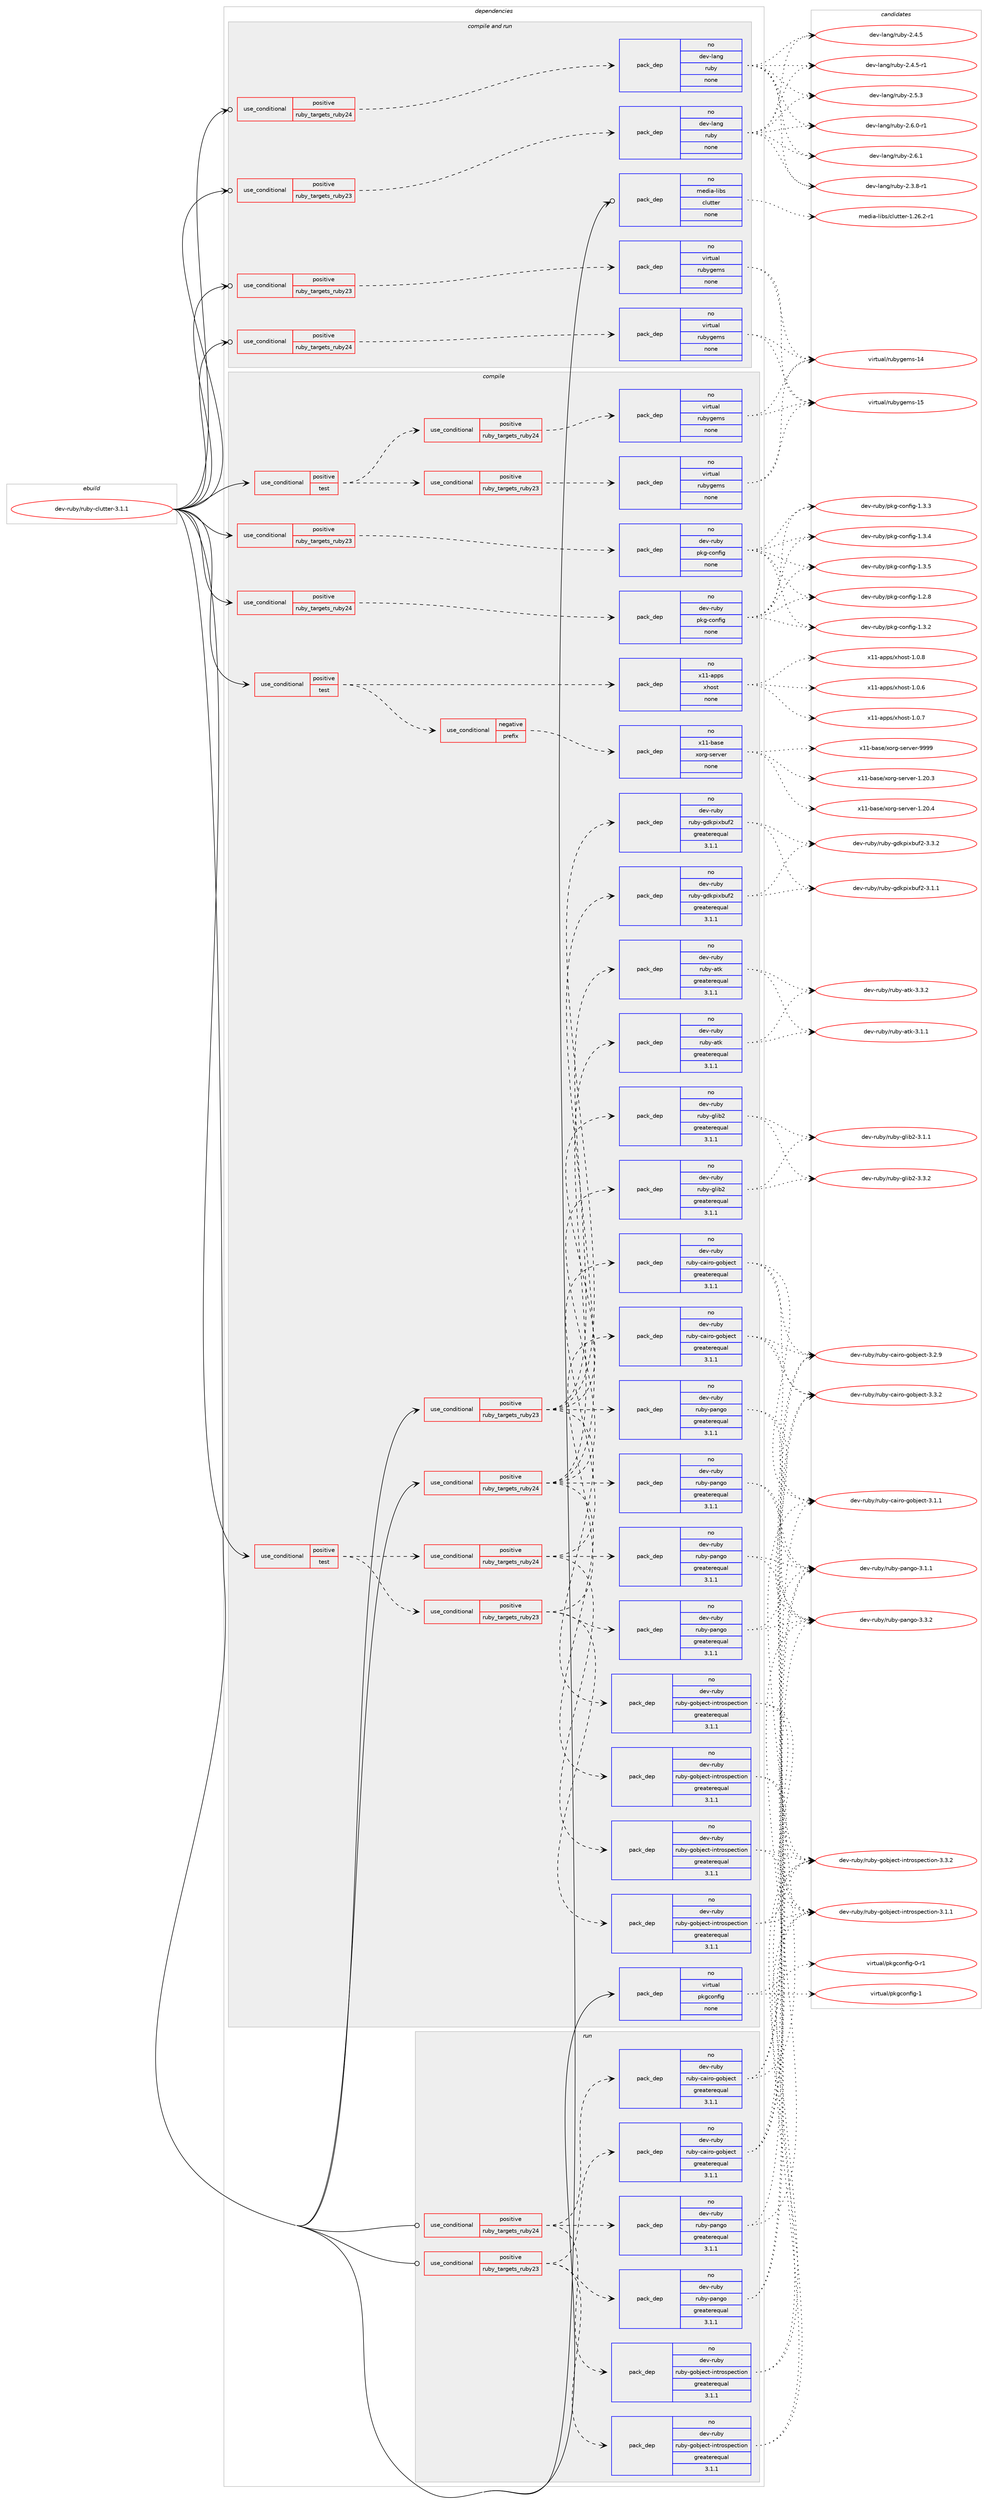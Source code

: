 digraph prolog {

# *************
# Graph options
# *************

newrank=true;
concentrate=true;
compound=true;
graph [rankdir=LR,fontname=Helvetica,fontsize=10,ranksep=1.5];#, ranksep=2.5, nodesep=0.2];
edge  [arrowhead=vee];
node  [fontname=Helvetica,fontsize=10];

# **********
# The ebuild
# **********

subgraph cluster_leftcol {
color=gray;
rank=same;
label=<<i>ebuild</i>>;
id [label="dev-ruby/ruby-clutter-3.1.1", color=red, width=4, href="../dev-ruby/ruby-clutter-3.1.1.svg"];
}

# ****************
# The dependencies
# ****************

subgraph cluster_midcol {
color=gray;
label=<<i>dependencies</i>>;
subgraph cluster_compile {
fillcolor="#eeeeee";
style=filled;
label=<<i>compile</i>>;
subgraph cond414755 {
dependency1522117 [label=<<TABLE BORDER="0" CELLBORDER="1" CELLSPACING="0" CELLPADDING="4"><TR><TD ROWSPAN="3" CELLPADDING="10">use_conditional</TD></TR><TR><TD>positive</TD></TR><TR><TD>ruby_targets_ruby23</TD></TR></TABLE>>, shape=none, color=red];
subgraph pack1083856 {
dependency1522118 [label=<<TABLE BORDER="0" CELLBORDER="1" CELLSPACING="0" CELLPADDING="4" WIDTH="220"><TR><TD ROWSPAN="6" CELLPADDING="30">pack_dep</TD></TR><TR><TD WIDTH="110">no</TD></TR><TR><TD>dev-ruby</TD></TR><TR><TD>pkg-config</TD></TR><TR><TD>none</TD></TR><TR><TD></TD></TR></TABLE>>, shape=none, color=blue];
}
dependency1522117:e -> dependency1522118:w [weight=20,style="dashed",arrowhead="vee"];
}
id:e -> dependency1522117:w [weight=20,style="solid",arrowhead="vee"];
subgraph cond414756 {
dependency1522119 [label=<<TABLE BORDER="0" CELLBORDER="1" CELLSPACING="0" CELLPADDING="4"><TR><TD ROWSPAN="3" CELLPADDING="10">use_conditional</TD></TR><TR><TD>positive</TD></TR><TR><TD>ruby_targets_ruby23</TD></TR></TABLE>>, shape=none, color=red];
subgraph pack1083857 {
dependency1522120 [label=<<TABLE BORDER="0" CELLBORDER="1" CELLSPACING="0" CELLPADDING="4" WIDTH="220"><TR><TD ROWSPAN="6" CELLPADDING="30">pack_dep</TD></TR><TR><TD WIDTH="110">no</TD></TR><TR><TD>dev-ruby</TD></TR><TR><TD>ruby-atk</TD></TR><TR><TD>greaterequal</TD></TR><TR><TD>3.1.1</TD></TR></TABLE>>, shape=none, color=blue];
}
dependency1522119:e -> dependency1522120:w [weight=20,style="dashed",arrowhead="vee"];
subgraph pack1083858 {
dependency1522121 [label=<<TABLE BORDER="0" CELLBORDER="1" CELLSPACING="0" CELLPADDING="4" WIDTH="220"><TR><TD ROWSPAN="6" CELLPADDING="30">pack_dep</TD></TR><TR><TD WIDTH="110">no</TD></TR><TR><TD>dev-ruby</TD></TR><TR><TD>ruby-gdkpixbuf2</TD></TR><TR><TD>greaterequal</TD></TR><TR><TD>3.1.1</TD></TR></TABLE>>, shape=none, color=blue];
}
dependency1522119:e -> dependency1522121:w [weight=20,style="dashed",arrowhead="vee"];
subgraph pack1083859 {
dependency1522122 [label=<<TABLE BORDER="0" CELLBORDER="1" CELLSPACING="0" CELLPADDING="4" WIDTH="220"><TR><TD ROWSPAN="6" CELLPADDING="30">pack_dep</TD></TR><TR><TD WIDTH="110">no</TD></TR><TR><TD>dev-ruby</TD></TR><TR><TD>ruby-glib2</TD></TR><TR><TD>greaterequal</TD></TR><TR><TD>3.1.1</TD></TR></TABLE>>, shape=none, color=blue];
}
dependency1522119:e -> dependency1522122:w [weight=20,style="dashed",arrowhead="vee"];
subgraph pack1083860 {
dependency1522123 [label=<<TABLE BORDER="0" CELLBORDER="1" CELLSPACING="0" CELLPADDING="4" WIDTH="220"><TR><TD ROWSPAN="6" CELLPADDING="30">pack_dep</TD></TR><TR><TD WIDTH="110">no</TD></TR><TR><TD>dev-ruby</TD></TR><TR><TD>ruby-gobject-introspection</TD></TR><TR><TD>greaterequal</TD></TR><TR><TD>3.1.1</TD></TR></TABLE>>, shape=none, color=blue];
}
dependency1522119:e -> dependency1522123:w [weight=20,style="dashed",arrowhead="vee"];
subgraph pack1083861 {
dependency1522124 [label=<<TABLE BORDER="0" CELLBORDER="1" CELLSPACING="0" CELLPADDING="4" WIDTH="220"><TR><TD ROWSPAN="6" CELLPADDING="30">pack_dep</TD></TR><TR><TD WIDTH="110">no</TD></TR><TR><TD>dev-ruby</TD></TR><TR><TD>ruby-pango</TD></TR><TR><TD>greaterequal</TD></TR><TR><TD>3.1.1</TD></TR></TABLE>>, shape=none, color=blue];
}
dependency1522119:e -> dependency1522124:w [weight=20,style="dashed",arrowhead="vee"];
}
id:e -> dependency1522119:w [weight=20,style="solid",arrowhead="vee"];
subgraph cond414757 {
dependency1522125 [label=<<TABLE BORDER="0" CELLBORDER="1" CELLSPACING="0" CELLPADDING="4"><TR><TD ROWSPAN="3" CELLPADDING="10">use_conditional</TD></TR><TR><TD>positive</TD></TR><TR><TD>ruby_targets_ruby24</TD></TR></TABLE>>, shape=none, color=red];
subgraph pack1083862 {
dependency1522126 [label=<<TABLE BORDER="0" CELLBORDER="1" CELLSPACING="0" CELLPADDING="4" WIDTH="220"><TR><TD ROWSPAN="6" CELLPADDING="30">pack_dep</TD></TR><TR><TD WIDTH="110">no</TD></TR><TR><TD>dev-ruby</TD></TR><TR><TD>pkg-config</TD></TR><TR><TD>none</TD></TR><TR><TD></TD></TR></TABLE>>, shape=none, color=blue];
}
dependency1522125:e -> dependency1522126:w [weight=20,style="dashed",arrowhead="vee"];
}
id:e -> dependency1522125:w [weight=20,style="solid",arrowhead="vee"];
subgraph cond414758 {
dependency1522127 [label=<<TABLE BORDER="0" CELLBORDER="1" CELLSPACING="0" CELLPADDING="4"><TR><TD ROWSPAN="3" CELLPADDING="10">use_conditional</TD></TR><TR><TD>positive</TD></TR><TR><TD>ruby_targets_ruby24</TD></TR></TABLE>>, shape=none, color=red];
subgraph pack1083863 {
dependency1522128 [label=<<TABLE BORDER="0" CELLBORDER="1" CELLSPACING="0" CELLPADDING="4" WIDTH="220"><TR><TD ROWSPAN="6" CELLPADDING="30">pack_dep</TD></TR><TR><TD WIDTH="110">no</TD></TR><TR><TD>dev-ruby</TD></TR><TR><TD>ruby-atk</TD></TR><TR><TD>greaterequal</TD></TR><TR><TD>3.1.1</TD></TR></TABLE>>, shape=none, color=blue];
}
dependency1522127:e -> dependency1522128:w [weight=20,style="dashed",arrowhead="vee"];
subgraph pack1083864 {
dependency1522129 [label=<<TABLE BORDER="0" CELLBORDER="1" CELLSPACING="0" CELLPADDING="4" WIDTH="220"><TR><TD ROWSPAN="6" CELLPADDING="30">pack_dep</TD></TR><TR><TD WIDTH="110">no</TD></TR><TR><TD>dev-ruby</TD></TR><TR><TD>ruby-gdkpixbuf2</TD></TR><TR><TD>greaterequal</TD></TR><TR><TD>3.1.1</TD></TR></TABLE>>, shape=none, color=blue];
}
dependency1522127:e -> dependency1522129:w [weight=20,style="dashed",arrowhead="vee"];
subgraph pack1083865 {
dependency1522130 [label=<<TABLE BORDER="0" CELLBORDER="1" CELLSPACING="0" CELLPADDING="4" WIDTH="220"><TR><TD ROWSPAN="6" CELLPADDING="30">pack_dep</TD></TR><TR><TD WIDTH="110">no</TD></TR><TR><TD>dev-ruby</TD></TR><TR><TD>ruby-glib2</TD></TR><TR><TD>greaterequal</TD></TR><TR><TD>3.1.1</TD></TR></TABLE>>, shape=none, color=blue];
}
dependency1522127:e -> dependency1522130:w [weight=20,style="dashed",arrowhead="vee"];
subgraph pack1083866 {
dependency1522131 [label=<<TABLE BORDER="0" CELLBORDER="1" CELLSPACING="0" CELLPADDING="4" WIDTH="220"><TR><TD ROWSPAN="6" CELLPADDING="30">pack_dep</TD></TR><TR><TD WIDTH="110">no</TD></TR><TR><TD>dev-ruby</TD></TR><TR><TD>ruby-gobject-introspection</TD></TR><TR><TD>greaterequal</TD></TR><TR><TD>3.1.1</TD></TR></TABLE>>, shape=none, color=blue];
}
dependency1522127:e -> dependency1522131:w [weight=20,style="dashed",arrowhead="vee"];
subgraph pack1083867 {
dependency1522132 [label=<<TABLE BORDER="0" CELLBORDER="1" CELLSPACING="0" CELLPADDING="4" WIDTH="220"><TR><TD ROWSPAN="6" CELLPADDING="30">pack_dep</TD></TR><TR><TD WIDTH="110">no</TD></TR><TR><TD>dev-ruby</TD></TR><TR><TD>ruby-pango</TD></TR><TR><TD>greaterequal</TD></TR><TR><TD>3.1.1</TD></TR></TABLE>>, shape=none, color=blue];
}
dependency1522127:e -> dependency1522132:w [weight=20,style="dashed",arrowhead="vee"];
}
id:e -> dependency1522127:w [weight=20,style="solid",arrowhead="vee"];
subgraph cond414759 {
dependency1522133 [label=<<TABLE BORDER="0" CELLBORDER="1" CELLSPACING="0" CELLPADDING="4"><TR><TD ROWSPAN="3" CELLPADDING="10">use_conditional</TD></TR><TR><TD>positive</TD></TR><TR><TD>test</TD></TR></TABLE>>, shape=none, color=red];
subgraph cond414760 {
dependency1522134 [label=<<TABLE BORDER="0" CELLBORDER="1" CELLSPACING="0" CELLPADDING="4"><TR><TD ROWSPAN="3" CELLPADDING="10">use_conditional</TD></TR><TR><TD>negative</TD></TR><TR><TD>prefix</TD></TR></TABLE>>, shape=none, color=red];
subgraph pack1083868 {
dependency1522135 [label=<<TABLE BORDER="0" CELLBORDER="1" CELLSPACING="0" CELLPADDING="4" WIDTH="220"><TR><TD ROWSPAN="6" CELLPADDING="30">pack_dep</TD></TR><TR><TD WIDTH="110">no</TD></TR><TR><TD>x11-base</TD></TR><TR><TD>xorg-server</TD></TR><TR><TD>none</TD></TR><TR><TD></TD></TR></TABLE>>, shape=none, color=blue];
}
dependency1522134:e -> dependency1522135:w [weight=20,style="dashed",arrowhead="vee"];
}
dependency1522133:e -> dependency1522134:w [weight=20,style="dashed",arrowhead="vee"];
subgraph pack1083869 {
dependency1522136 [label=<<TABLE BORDER="0" CELLBORDER="1" CELLSPACING="0" CELLPADDING="4" WIDTH="220"><TR><TD ROWSPAN="6" CELLPADDING="30">pack_dep</TD></TR><TR><TD WIDTH="110">no</TD></TR><TR><TD>x11-apps</TD></TR><TR><TD>xhost</TD></TR><TR><TD>none</TD></TR><TR><TD></TD></TR></TABLE>>, shape=none, color=blue];
}
dependency1522133:e -> dependency1522136:w [weight=20,style="dashed",arrowhead="vee"];
}
id:e -> dependency1522133:w [weight=20,style="solid",arrowhead="vee"];
subgraph cond414761 {
dependency1522137 [label=<<TABLE BORDER="0" CELLBORDER="1" CELLSPACING="0" CELLPADDING="4"><TR><TD ROWSPAN="3" CELLPADDING="10">use_conditional</TD></TR><TR><TD>positive</TD></TR><TR><TD>test</TD></TR></TABLE>>, shape=none, color=red];
subgraph cond414762 {
dependency1522138 [label=<<TABLE BORDER="0" CELLBORDER="1" CELLSPACING="0" CELLPADDING="4"><TR><TD ROWSPAN="3" CELLPADDING="10">use_conditional</TD></TR><TR><TD>positive</TD></TR><TR><TD>ruby_targets_ruby23</TD></TR></TABLE>>, shape=none, color=red];
subgraph pack1083870 {
dependency1522139 [label=<<TABLE BORDER="0" CELLBORDER="1" CELLSPACING="0" CELLPADDING="4" WIDTH="220"><TR><TD ROWSPAN="6" CELLPADDING="30">pack_dep</TD></TR><TR><TD WIDTH="110">no</TD></TR><TR><TD>dev-ruby</TD></TR><TR><TD>ruby-cairo-gobject</TD></TR><TR><TD>greaterequal</TD></TR><TR><TD>3.1.1</TD></TR></TABLE>>, shape=none, color=blue];
}
dependency1522138:e -> dependency1522139:w [weight=20,style="dashed",arrowhead="vee"];
subgraph pack1083871 {
dependency1522140 [label=<<TABLE BORDER="0" CELLBORDER="1" CELLSPACING="0" CELLPADDING="4" WIDTH="220"><TR><TD ROWSPAN="6" CELLPADDING="30">pack_dep</TD></TR><TR><TD WIDTH="110">no</TD></TR><TR><TD>dev-ruby</TD></TR><TR><TD>ruby-gobject-introspection</TD></TR><TR><TD>greaterequal</TD></TR><TR><TD>3.1.1</TD></TR></TABLE>>, shape=none, color=blue];
}
dependency1522138:e -> dependency1522140:w [weight=20,style="dashed",arrowhead="vee"];
subgraph pack1083872 {
dependency1522141 [label=<<TABLE BORDER="0" CELLBORDER="1" CELLSPACING="0" CELLPADDING="4" WIDTH="220"><TR><TD ROWSPAN="6" CELLPADDING="30">pack_dep</TD></TR><TR><TD WIDTH="110">no</TD></TR><TR><TD>dev-ruby</TD></TR><TR><TD>ruby-pango</TD></TR><TR><TD>greaterequal</TD></TR><TR><TD>3.1.1</TD></TR></TABLE>>, shape=none, color=blue];
}
dependency1522138:e -> dependency1522141:w [weight=20,style="dashed",arrowhead="vee"];
}
dependency1522137:e -> dependency1522138:w [weight=20,style="dashed",arrowhead="vee"];
subgraph cond414763 {
dependency1522142 [label=<<TABLE BORDER="0" CELLBORDER="1" CELLSPACING="0" CELLPADDING="4"><TR><TD ROWSPAN="3" CELLPADDING="10">use_conditional</TD></TR><TR><TD>positive</TD></TR><TR><TD>ruby_targets_ruby24</TD></TR></TABLE>>, shape=none, color=red];
subgraph pack1083873 {
dependency1522143 [label=<<TABLE BORDER="0" CELLBORDER="1" CELLSPACING="0" CELLPADDING="4" WIDTH="220"><TR><TD ROWSPAN="6" CELLPADDING="30">pack_dep</TD></TR><TR><TD WIDTH="110">no</TD></TR><TR><TD>dev-ruby</TD></TR><TR><TD>ruby-cairo-gobject</TD></TR><TR><TD>greaterequal</TD></TR><TR><TD>3.1.1</TD></TR></TABLE>>, shape=none, color=blue];
}
dependency1522142:e -> dependency1522143:w [weight=20,style="dashed",arrowhead="vee"];
subgraph pack1083874 {
dependency1522144 [label=<<TABLE BORDER="0" CELLBORDER="1" CELLSPACING="0" CELLPADDING="4" WIDTH="220"><TR><TD ROWSPAN="6" CELLPADDING="30">pack_dep</TD></TR><TR><TD WIDTH="110">no</TD></TR><TR><TD>dev-ruby</TD></TR><TR><TD>ruby-gobject-introspection</TD></TR><TR><TD>greaterequal</TD></TR><TR><TD>3.1.1</TD></TR></TABLE>>, shape=none, color=blue];
}
dependency1522142:e -> dependency1522144:w [weight=20,style="dashed",arrowhead="vee"];
subgraph pack1083875 {
dependency1522145 [label=<<TABLE BORDER="0" CELLBORDER="1" CELLSPACING="0" CELLPADDING="4" WIDTH="220"><TR><TD ROWSPAN="6" CELLPADDING="30">pack_dep</TD></TR><TR><TD WIDTH="110">no</TD></TR><TR><TD>dev-ruby</TD></TR><TR><TD>ruby-pango</TD></TR><TR><TD>greaterequal</TD></TR><TR><TD>3.1.1</TD></TR></TABLE>>, shape=none, color=blue];
}
dependency1522142:e -> dependency1522145:w [weight=20,style="dashed",arrowhead="vee"];
}
dependency1522137:e -> dependency1522142:w [weight=20,style="dashed",arrowhead="vee"];
}
id:e -> dependency1522137:w [weight=20,style="solid",arrowhead="vee"];
subgraph cond414764 {
dependency1522146 [label=<<TABLE BORDER="0" CELLBORDER="1" CELLSPACING="0" CELLPADDING="4"><TR><TD ROWSPAN="3" CELLPADDING="10">use_conditional</TD></TR><TR><TD>positive</TD></TR><TR><TD>test</TD></TR></TABLE>>, shape=none, color=red];
subgraph cond414765 {
dependency1522147 [label=<<TABLE BORDER="0" CELLBORDER="1" CELLSPACING="0" CELLPADDING="4"><TR><TD ROWSPAN="3" CELLPADDING="10">use_conditional</TD></TR><TR><TD>positive</TD></TR><TR><TD>ruby_targets_ruby23</TD></TR></TABLE>>, shape=none, color=red];
subgraph pack1083876 {
dependency1522148 [label=<<TABLE BORDER="0" CELLBORDER="1" CELLSPACING="0" CELLPADDING="4" WIDTH="220"><TR><TD ROWSPAN="6" CELLPADDING="30">pack_dep</TD></TR><TR><TD WIDTH="110">no</TD></TR><TR><TD>virtual</TD></TR><TR><TD>rubygems</TD></TR><TR><TD>none</TD></TR><TR><TD></TD></TR></TABLE>>, shape=none, color=blue];
}
dependency1522147:e -> dependency1522148:w [weight=20,style="dashed",arrowhead="vee"];
}
dependency1522146:e -> dependency1522147:w [weight=20,style="dashed",arrowhead="vee"];
subgraph cond414766 {
dependency1522149 [label=<<TABLE BORDER="0" CELLBORDER="1" CELLSPACING="0" CELLPADDING="4"><TR><TD ROWSPAN="3" CELLPADDING="10">use_conditional</TD></TR><TR><TD>positive</TD></TR><TR><TD>ruby_targets_ruby24</TD></TR></TABLE>>, shape=none, color=red];
subgraph pack1083877 {
dependency1522150 [label=<<TABLE BORDER="0" CELLBORDER="1" CELLSPACING="0" CELLPADDING="4" WIDTH="220"><TR><TD ROWSPAN="6" CELLPADDING="30">pack_dep</TD></TR><TR><TD WIDTH="110">no</TD></TR><TR><TD>virtual</TD></TR><TR><TD>rubygems</TD></TR><TR><TD>none</TD></TR><TR><TD></TD></TR></TABLE>>, shape=none, color=blue];
}
dependency1522149:e -> dependency1522150:w [weight=20,style="dashed",arrowhead="vee"];
}
dependency1522146:e -> dependency1522149:w [weight=20,style="dashed",arrowhead="vee"];
}
id:e -> dependency1522146:w [weight=20,style="solid",arrowhead="vee"];
subgraph pack1083878 {
dependency1522151 [label=<<TABLE BORDER="0" CELLBORDER="1" CELLSPACING="0" CELLPADDING="4" WIDTH="220"><TR><TD ROWSPAN="6" CELLPADDING="30">pack_dep</TD></TR><TR><TD WIDTH="110">no</TD></TR><TR><TD>virtual</TD></TR><TR><TD>pkgconfig</TD></TR><TR><TD>none</TD></TR><TR><TD></TD></TR></TABLE>>, shape=none, color=blue];
}
id:e -> dependency1522151:w [weight=20,style="solid",arrowhead="vee"];
}
subgraph cluster_compileandrun {
fillcolor="#eeeeee";
style=filled;
label=<<i>compile and run</i>>;
subgraph cond414767 {
dependency1522152 [label=<<TABLE BORDER="0" CELLBORDER="1" CELLSPACING="0" CELLPADDING="4"><TR><TD ROWSPAN="3" CELLPADDING="10">use_conditional</TD></TR><TR><TD>positive</TD></TR><TR><TD>ruby_targets_ruby23</TD></TR></TABLE>>, shape=none, color=red];
subgraph pack1083879 {
dependency1522153 [label=<<TABLE BORDER="0" CELLBORDER="1" CELLSPACING="0" CELLPADDING="4" WIDTH="220"><TR><TD ROWSPAN="6" CELLPADDING="30">pack_dep</TD></TR><TR><TD WIDTH="110">no</TD></TR><TR><TD>dev-lang</TD></TR><TR><TD>ruby</TD></TR><TR><TD>none</TD></TR><TR><TD></TD></TR></TABLE>>, shape=none, color=blue];
}
dependency1522152:e -> dependency1522153:w [weight=20,style="dashed",arrowhead="vee"];
}
id:e -> dependency1522152:w [weight=20,style="solid",arrowhead="odotvee"];
subgraph cond414768 {
dependency1522154 [label=<<TABLE BORDER="0" CELLBORDER="1" CELLSPACING="0" CELLPADDING="4"><TR><TD ROWSPAN="3" CELLPADDING="10">use_conditional</TD></TR><TR><TD>positive</TD></TR><TR><TD>ruby_targets_ruby23</TD></TR></TABLE>>, shape=none, color=red];
subgraph pack1083880 {
dependency1522155 [label=<<TABLE BORDER="0" CELLBORDER="1" CELLSPACING="0" CELLPADDING="4" WIDTH="220"><TR><TD ROWSPAN="6" CELLPADDING="30">pack_dep</TD></TR><TR><TD WIDTH="110">no</TD></TR><TR><TD>virtual</TD></TR><TR><TD>rubygems</TD></TR><TR><TD>none</TD></TR><TR><TD></TD></TR></TABLE>>, shape=none, color=blue];
}
dependency1522154:e -> dependency1522155:w [weight=20,style="dashed",arrowhead="vee"];
}
id:e -> dependency1522154:w [weight=20,style="solid",arrowhead="odotvee"];
subgraph cond414769 {
dependency1522156 [label=<<TABLE BORDER="0" CELLBORDER="1" CELLSPACING="0" CELLPADDING="4"><TR><TD ROWSPAN="3" CELLPADDING="10">use_conditional</TD></TR><TR><TD>positive</TD></TR><TR><TD>ruby_targets_ruby24</TD></TR></TABLE>>, shape=none, color=red];
subgraph pack1083881 {
dependency1522157 [label=<<TABLE BORDER="0" CELLBORDER="1" CELLSPACING="0" CELLPADDING="4" WIDTH="220"><TR><TD ROWSPAN="6" CELLPADDING="30">pack_dep</TD></TR><TR><TD WIDTH="110">no</TD></TR><TR><TD>dev-lang</TD></TR><TR><TD>ruby</TD></TR><TR><TD>none</TD></TR><TR><TD></TD></TR></TABLE>>, shape=none, color=blue];
}
dependency1522156:e -> dependency1522157:w [weight=20,style="dashed",arrowhead="vee"];
}
id:e -> dependency1522156:w [weight=20,style="solid",arrowhead="odotvee"];
subgraph cond414770 {
dependency1522158 [label=<<TABLE BORDER="0" CELLBORDER="1" CELLSPACING="0" CELLPADDING="4"><TR><TD ROWSPAN="3" CELLPADDING="10">use_conditional</TD></TR><TR><TD>positive</TD></TR><TR><TD>ruby_targets_ruby24</TD></TR></TABLE>>, shape=none, color=red];
subgraph pack1083882 {
dependency1522159 [label=<<TABLE BORDER="0" CELLBORDER="1" CELLSPACING="0" CELLPADDING="4" WIDTH="220"><TR><TD ROWSPAN="6" CELLPADDING="30">pack_dep</TD></TR><TR><TD WIDTH="110">no</TD></TR><TR><TD>virtual</TD></TR><TR><TD>rubygems</TD></TR><TR><TD>none</TD></TR><TR><TD></TD></TR></TABLE>>, shape=none, color=blue];
}
dependency1522158:e -> dependency1522159:w [weight=20,style="dashed",arrowhead="vee"];
}
id:e -> dependency1522158:w [weight=20,style="solid",arrowhead="odotvee"];
subgraph pack1083883 {
dependency1522160 [label=<<TABLE BORDER="0" CELLBORDER="1" CELLSPACING="0" CELLPADDING="4" WIDTH="220"><TR><TD ROWSPAN="6" CELLPADDING="30">pack_dep</TD></TR><TR><TD WIDTH="110">no</TD></TR><TR><TD>media-libs</TD></TR><TR><TD>clutter</TD></TR><TR><TD>none</TD></TR><TR><TD></TD></TR></TABLE>>, shape=none, color=blue];
}
id:e -> dependency1522160:w [weight=20,style="solid",arrowhead="odotvee"];
}
subgraph cluster_run {
fillcolor="#eeeeee";
style=filled;
label=<<i>run</i>>;
subgraph cond414771 {
dependency1522161 [label=<<TABLE BORDER="0" CELLBORDER="1" CELLSPACING="0" CELLPADDING="4"><TR><TD ROWSPAN="3" CELLPADDING="10">use_conditional</TD></TR><TR><TD>positive</TD></TR><TR><TD>ruby_targets_ruby23</TD></TR></TABLE>>, shape=none, color=red];
subgraph pack1083884 {
dependency1522162 [label=<<TABLE BORDER="0" CELLBORDER="1" CELLSPACING="0" CELLPADDING="4" WIDTH="220"><TR><TD ROWSPAN="6" CELLPADDING="30">pack_dep</TD></TR><TR><TD WIDTH="110">no</TD></TR><TR><TD>dev-ruby</TD></TR><TR><TD>ruby-cairo-gobject</TD></TR><TR><TD>greaterequal</TD></TR><TR><TD>3.1.1</TD></TR></TABLE>>, shape=none, color=blue];
}
dependency1522161:e -> dependency1522162:w [weight=20,style="dashed",arrowhead="vee"];
subgraph pack1083885 {
dependency1522163 [label=<<TABLE BORDER="0" CELLBORDER="1" CELLSPACING="0" CELLPADDING="4" WIDTH="220"><TR><TD ROWSPAN="6" CELLPADDING="30">pack_dep</TD></TR><TR><TD WIDTH="110">no</TD></TR><TR><TD>dev-ruby</TD></TR><TR><TD>ruby-gobject-introspection</TD></TR><TR><TD>greaterequal</TD></TR><TR><TD>3.1.1</TD></TR></TABLE>>, shape=none, color=blue];
}
dependency1522161:e -> dependency1522163:w [weight=20,style="dashed",arrowhead="vee"];
subgraph pack1083886 {
dependency1522164 [label=<<TABLE BORDER="0" CELLBORDER="1" CELLSPACING="0" CELLPADDING="4" WIDTH="220"><TR><TD ROWSPAN="6" CELLPADDING="30">pack_dep</TD></TR><TR><TD WIDTH="110">no</TD></TR><TR><TD>dev-ruby</TD></TR><TR><TD>ruby-pango</TD></TR><TR><TD>greaterequal</TD></TR><TR><TD>3.1.1</TD></TR></TABLE>>, shape=none, color=blue];
}
dependency1522161:e -> dependency1522164:w [weight=20,style="dashed",arrowhead="vee"];
}
id:e -> dependency1522161:w [weight=20,style="solid",arrowhead="odot"];
subgraph cond414772 {
dependency1522165 [label=<<TABLE BORDER="0" CELLBORDER="1" CELLSPACING="0" CELLPADDING="4"><TR><TD ROWSPAN="3" CELLPADDING="10">use_conditional</TD></TR><TR><TD>positive</TD></TR><TR><TD>ruby_targets_ruby24</TD></TR></TABLE>>, shape=none, color=red];
subgraph pack1083887 {
dependency1522166 [label=<<TABLE BORDER="0" CELLBORDER="1" CELLSPACING="0" CELLPADDING="4" WIDTH="220"><TR><TD ROWSPAN="6" CELLPADDING="30">pack_dep</TD></TR><TR><TD WIDTH="110">no</TD></TR><TR><TD>dev-ruby</TD></TR><TR><TD>ruby-cairo-gobject</TD></TR><TR><TD>greaterequal</TD></TR><TR><TD>3.1.1</TD></TR></TABLE>>, shape=none, color=blue];
}
dependency1522165:e -> dependency1522166:w [weight=20,style="dashed",arrowhead="vee"];
subgraph pack1083888 {
dependency1522167 [label=<<TABLE BORDER="0" CELLBORDER="1" CELLSPACING="0" CELLPADDING="4" WIDTH="220"><TR><TD ROWSPAN="6" CELLPADDING="30">pack_dep</TD></TR><TR><TD WIDTH="110">no</TD></TR><TR><TD>dev-ruby</TD></TR><TR><TD>ruby-gobject-introspection</TD></TR><TR><TD>greaterequal</TD></TR><TR><TD>3.1.1</TD></TR></TABLE>>, shape=none, color=blue];
}
dependency1522165:e -> dependency1522167:w [weight=20,style="dashed",arrowhead="vee"];
subgraph pack1083889 {
dependency1522168 [label=<<TABLE BORDER="0" CELLBORDER="1" CELLSPACING="0" CELLPADDING="4" WIDTH="220"><TR><TD ROWSPAN="6" CELLPADDING="30">pack_dep</TD></TR><TR><TD WIDTH="110">no</TD></TR><TR><TD>dev-ruby</TD></TR><TR><TD>ruby-pango</TD></TR><TR><TD>greaterequal</TD></TR><TR><TD>3.1.1</TD></TR></TABLE>>, shape=none, color=blue];
}
dependency1522165:e -> dependency1522168:w [weight=20,style="dashed",arrowhead="vee"];
}
id:e -> dependency1522165:w [weight=20,style="solid",arrowhead="odot"];
}
}

# **************
# The candidates
# **************

subgraph cluster_choices {
rank=same;
color=gray;
label=<<i>candidates</i>>;

subgraph choice1083856 {
color=black;
nodesep=1;
choice1001011184511411798121471121071034599111110102105103454946504656 [label="dev-ruby/pkg-config-1.2.8", color=red, width=4,href="../dev-ruby/pkg-config-1.2.8.svg"];
choice1001011184511411798121471121071034599111110102105103454946514650 [label="dev-ruby/pkg-config-1.3.2", color=red, width=4,href="../dev-ruby/pkg-config-1.3.2.svg"];
choice1001011184511411798121471121071034599111110102105103454946514651 [label="dev-ruby/pkg-config-1.3.3", color=red, width=4,href="../dev-ruby/pkg-config-1.3.3.svg"];
choice1001011184511411798121471121071034599111110102105103454946514652 [label="dev-ruby/pkg-config-1.3.4", color=red, width=4,href="../dev-ruby/pkg-config-1.3.4.svg"];
choice1001011184511411798121471121071034599111110102105103454946514653 [label="dev-ruby/pkg-config-1.3.5", color=red, width=4,href="../dev-ruby/pkg-config-1.3.5.svg"];
dependency1522118:e -> choice1001011184511411798121471121071034599111110102105103454946504656:w [style=dotted,weight="100"];
dependency1522118:e -> choice1001011184511411798121471121071034599111110102105103454946514650:w [style=dotted,weight="100"];
dependency1522118:e -> choice1001011184511411798121471121071034599111110102105103454946514651:w [style=dotted,weight="100"];
dependency1522118:e -> choice1001011184511411798121471121071034599111110102105103454946514652:w [style=dotted,weight="100"];
dependency1522118:e -> choice1001011184511411798121471121071034599111110102105103454946514653:w [style=dotted,weight="100"];
}
subgraph choice1083857 {
color=black;
nodesep=1;
choice100101118451141179812147114117981214597116107455146494649 [label="dev-ruby/ruby-atk-3.1.1", color=red, width=4,href="../dev-ruby/ruby-atk-3.1.1.svg"];
choice100101118451141179812147114117981214597116107455146514650 [label="dev-ruby/ruby-atk-3.3.2", color=red, width=4,href="../dev-ruby/ruby-atk-3.3.2.svg"];
dependency1522120:e -> choice100101118451141179812147114117981214597116107455146494649:w [style=dotted,weight="100"];
dependency1522120:e -> choice100101118451141179812147114117981214597116107455146514650:w [style=dotted,weight="100"];
}
subgraph choice1083858 {
color=black;
nodesep=1;
choice10010111845114117981214711411798121451031001071121051209811710250455146494649 [label="dev-ruby/ruby-gdkpixbuf2-3.1.1", color=red, width=4,href="../dev-ruby/ruby-gdkpixbuf2-3.1.1.svg"];
choice10010111845114117981214711411798121451031001071121051209811710250455146514650 [label="dev-ruby/ruby-gdkpixbuf2-3.3.2", color=red, width=4,href="../dev-ruby/ruby-gdkpixbuf2-3.3.2.svg"];
dependency1522121:e -> choice10010111845114117981214711411798121451031001071121051209811710250455146494649:w [style=dotted,weight="100"];
dependency1522121:e -> choice10010111845114117981214711411798121451031001071121051209811710250455146514650:w [style=dotted,weight="100"];
}
subgraph choice1083859 {
color=black;
nodesep=1;
choice10010111845114117981214711411798121451031081059850455146494649 [label="dev-ruby/ruby-glib2-3.1.1", color=red, width=4,href="../dev-ruby/ruby-glib2-3.1.1.svg"];
choice10010111845114117981214711411798121451031081059850455146514650 [label="dev-ruby/ruby-glib2-3.3.2", color=red, width=4,href="../dev-ruby/ruby-glib2-3.3.2.svg"];
dependency1522122:e -> choice10010111845114117981214711411798121451031081059850455146494649:w [style=dotted,weight="100"];
dependency1522122:e -> choice10010111845114117981214711411798121451031081059850455146514650:w [style=dotted,weight="100"];
}
subgraph choice1083860 {
color=black;
nodesep=1;
choice100101118451141179812147114117981214510311198106101991164510511011611411111511210199116105111110455146494649 [label="dev-ruby/ruby-gobject-introspection-3.1.1", color=red, width=4,href="../dev-ruby/ruby-gobject-introspection-3.1.1.svg"];
choice100101118451141179812147114117981214510311198106101991164510511011611411111511210199116105111110455146514650 [label="dev-ruby/ruby-gobject-introspection-3.3.2", color=red, width=4,href="../dev-ruby/ruby-gobject-introspection-3.3.2.svg"];
dependency1522123:e -> choice100101118451141179812147114117981214510311198106101991164510511011611411111511210199116105111110455146494649:w [style=dotted,weight="100"];
dependency1522123:e -> choice100101118451141179812147114117981214510311198106101991164510511011611411111511210199116105111110455146514650:w [style=dotted,weight="100"];
}
subgraph choice1083861 {
color=black;
nodesep=1;
choice100101118451141179812147114117981214511297110103111455146494649 [label="dev-ruby/ruby-pango-3.1.1", color=red, width=4,href="../dev-ruby/ruby-pango-3.1.1.svg"];
choice100101118451141179812147114117981214511297110103111455146514650 [label="dev-ruby/ruby-pango-3.3.2", color=red, width=4,href="../dev-ruby/ruby-pango-3.3.2.svg"];
dependency1522124:e -> choice100101118451141179812147114117981214511297110103111455146494649:w [style=dotted,weight="100"];
dependency1522124:e -> choice100101118451141179812147114117981214511297110103111455146514650:w [style=dotted,weight="100"];
}
subgraph choice1083862 {
color=black;
nodesep=1;
choice1001011184511411798121471121071034599111110102105103454946504656 [label="dev-ruby/pkg-config-1.2.8", color=red, width=4,href="../dev-ruby/pkg-config-1.2.8.svg"];
choice1001011184511411798121471121071034599111110102105103454946514650 [label="dev-ruby/pkg-config-1.3.2", color=red, width=4,href="../dev-ruby/pkg-config-1.3.2.svg"];
choice1001011184511411798121471121071034599111110102105103454946514651 [label="dev-ruby/pkg-config-1.3.3", color=red, width=4,href="../dev-ruby/pkg-config-1.3.3.svg"];
choice1001011184511411798121471121071034599111110102105103454946514652 [label="dev-ruby/pkg-config-1.3.4", color=red, width=4,href="../dev-ruby/pkg-config-1.3.4.svg"];
choice1001011184511411798121471121071034599111110102105103454946514653 [label="dev-ruby/pkg-config-1.3.5", color=red, width=4,href="../dev-ruby/pkg-config-1.3.5.svg"];
dependency1522126:e -> choice1001011184511411798121471121071034599111110102105103454946504656:w [style=dotted,weight="100"];
dependency1522126:e -> choice1001011184511411798121471121071034599111110102105103454946514650:w [style=dotted,weight="100"];
dependency1522126:e -> choice1001011184511411798121471121071034599111110102105103454946514651:w [style=dotted,weight="100"];
dependency1522126:e -> choice1001011184511411798121471121071034599111110102105103454946514652:w [style=dotted,weight="100"];
dependency1522126:e -> choice1001011184511411798121471121071034599111110102105103454946514653:w [style=dotted,weight="100"];
}
subgraph choice1083863 {
color=black;
nodesep=1;
choice100101118451141179812147114117981214597116107455146494649 [label="dev-ruby/ruby-atk-3.1.1", color=red, width=4,href="../dev-ruby/ruby-atk-3.1.1.svg"];
choice100101118451141179812147114117981214597116107455146514650 [label="dev-ruby/ruby-atk-3.3.2", color=red, width=4,href="../dev-ruby/ruby-atk-3.3.2.svg"];
dependency1522128:e -> choice100101118451141179812147114117981214597116107455146494649:w [style=dotted,weight="100"];
dependency1522128:e -> choice100101118451141179812147114117981214597116107455146514650:w [style=dotted,weight="100"];
}
subgraph choice1083864 {
color=black;
nodesep=1;
choice10010111845114117981214711411798121451031001071121051209811710250455146494649 [label="dev-ruby/ruby-gdkpixbuf2-3.1.1", color=red, width=4,href="../dev-ruby/ruby-gdkpixbuf2-3.1.1.svg"];
choice10010111845114117981214711411798121451031001071121051209811710250455146514650 [label="dev-ruby/ruby-gdkpixbuf2-3.3.2", color=red, width=4,href="../dev-ruby/ruby-gdkpixbuf2-3.3.2.svg"];
dependency1522129:e -> choice10010111845114117981214711411798121451031001071121051209811710250455146494649:w [style=dotted,weight="100"];
dependency1522129:e -> choice10010111845114117981214711411798121451031001071121051209811710250455146514650:w [style=dotted,weight="100"];
}
subgraph choice1083865 {
color=black;
nodesep=1;
choice10010111845114117981214711411798121451031081059850455146494649 [label="dev-ruby/ruby-glib2-3.1.1", color=red, width=4,href="../dev-ruby/ruby-glib2-3.1.1.svg"];
choice10010111845114117981214711411798121451031081059850455146514650 [label="dev-ruby/ruby-glib2-3.3.2", color=red, width=4,href="../dev-ruby/ruby-glib2-3.3.2.svg"];
dependency1522130:e -> choice10010111845114117981214711411798121451031081059850455146494649:w [style=dotted,weight="100"];
dependency1522130:e -> choice10010111845114117981214711411798121451031081059850455146514650:w [style=dotted,weight="100"];
}
subgraph choice1083866 {
color=black;
nodesep=1;
choice100101118451141179812147114117981214510311198106101991164510511011611411111511210199116105111110455146494649 [label="dev-ruby/ruby-gobject-introspection-3.1.1", color=red, width=4,href="../dev-ruby/ruby-gobject-introspection-3.1.1.svg"];
choice100101118451141179812147114117981214510311198106101991164510511011611411111511210199116105111110455146514650 [label="dev-ruby/ruby-gobject-introspection-3.3.2", color=red, width=4,href="../dev-ruby/ruby-gobject-introspection-3.3.2.svg"];
dependency1522131:e -> choice100101118451141179812147114117981214510311198106101991164510511011611411111511210199116105111110455146494649:w [style=dotted,weight="100"];
dependency1522131:e -> choice100101118451141179812147114117981214510311198106101991164510511011611411111511210199116105111110455146514650:w [style=dotted,weight="100"];
}
subgraph choice1083867 {
color=black;
nodesep=1;
choice100101118451141179812147114117981214511297110103111455146494649 [label="dev-ruby/ruby-pango-3.1.1", color=red, width=4,href="../dev-ruby/ruby-pango-3.1.1.svg"];
choice100101118451141179812147114117981214511297110103111455146514650 [label="dev-ruby/ruby-pango-3.3.2", color=red, width=4,href="../dev-ruby/ruby-pango-3.3.2.svg"];
dependency1522132:e -> choice100101118451141179812147114117981214511297110103111455146494649:w [style=dotted,weight="100"];
dependency1522132:e -> choice100101118451141179812147114117981214511297110103111455146514650:w [style=dotted,weight="100"];
}
subgraph choice1083868 {
color=black;
nodesep=1;
choice1204949459897115101471201111141034511510111411810111445494650484651 [label="x11-base/xorg-server-1.20.3", color=red, width=4,href="../x11-base/xorg-server-1.20.3.svg"];
choice1204949459897115101471201111141034511510111411810111445494650484652 [label="x11-base/xorg-server-1.20.4", color=red, width=4,href="../x11-base/xorg-server-1.20.4.svg"];
choice120494945989711510147120111114103451151011141181011144557575757 [label="x11-base/xorg-server-9999", color=red, width=4,href="../x11-base/xorg-server-9999.svg"];
dependency1522135:e -> choice1204949459897115101471201111141034511510111411810111445494650484651:w [style=dotted,weight="100"];
dependency1522135:e -> choice1204949459897115101471201111141034511510111411810111445494650484652:w [style=dotted,weight="100"];
dependency1522135:e -> choice120494945989711510147120111114103451151011141181011144557575757:w [style=dotted,weight="100"];
}
subgraph choice1083869 {
color=black;
nodesep=1;
choice1204949459711211211547120104111115116454946484654 [label="x11-apps/xhost-1.0.6", color=red, width=4,href="../x11-apps/xhost-1.0.6.svg"];
choice1204949459711211211547120104111115116454946484655 [label="x11-apps/xhost-1.0.7", color=red, width=4,href="../x11-apps/xhost-1.0.7.svg"];
choice1204949459711211211547120104111115116454946484656 [label="x11-apps/xhost-1.0.8", color=red, width=4,href="../x11-apps/xhost-1.0.8.svg"];
dependency1522136:e -> choice1204949459711211211547120104111115116454946484654:w [style=dotted,weight="100"];
dependency1522136:e -> choice1204949459711211211547120104111115116454946484655:w [style=dotted,weight="100"];
dependency1522136:e -> choice1204949459711211211547120104111115116454946484656:w [style=dotted,weight="100"];
}
subgraph choice1083870 {
color=black;
nodesep=1;
choice10010111845114117981214711411798121459997105114111451031119810610199116455146494649 [label="dev-ruby/ruby-cairo-gobject-3.1.1", color=red, width=4,href="../dev-ruby/ruby-cairo-gobject-3.1.1.svg"];
choice10010111845114117981214711411798121459997105114111451031119810610199116455146504657 [label="dev-ruby/ruby-cairo-gobject-3.2.9", color=red, width=4,href="../dev-ruby/ruby-cairo-gobject-3.2.9.svg"];
choice10010111845114117981214711411798121459997105114111451031119810610199116455146514650 [label="dev-ruby/ruby-cairo-gobject-3.3.2", color=red, width=4,href="../dev-ruby/ruby-cairo-gobject-3.3.2.svg"];
dependency1522139:e -> choice10010111845114117981214711411798121459997105114111451031119810610199116455146494649:w [style=dotted,weight="100"];
dependency1522139:e -> choice10010111845114117981214711411798121459997105114111451031119810610199116455146504657:w [style=dotted,weight="100"];
dependency1522139:e -> choice10010111845114117981214711411798121459997105114111451031119810610199116455146514650:w [style=dotted,weight="100"];
}
subgraph choice1083871 {
color=black;
nodesep=1;
choice100101118451141179812147114117981214510311198106101991164510511011611411111511210199116105111110455146494649 [label="dev-ruby/ruby-gobject-introspection-3.1.1", color=red, width=4,href="../dev-ruby/ruby-gobject-introspection-3.1.1.svg"];
choice100101118451141179812147114117981214510311198106101991164510511011611411111511210199116105111110455146514650 [label="dev-ruby/ruby-gobject-introspection-3.3.2", color=red, width=4,href="../dev-ruby/ruby-gobject-introspection-3.3.2.svg"];
dependency1522140:e -> choice100101118451141179812147114117981214510311198106101991164510511011611411111511210199116105111110455146494649:w [style=dotted,weight="100"];
dependency1522140:e -> choice100101118451141179812147114117981214510311198106101991164510511011611411111511210199116105111110455146514650:w [style=dotted,weight="100"];
}
subgraph choice1083872 {
color=black;
nodesep=1;
choice100101118451141179812147114117981214511297110103111455146494649 [label="dev-ruby/ruby-pango-3.1.1", color=red, width=4,href="../dev-ruby/ruby-pango-3.1.1.svg"];
choice100101118451141179812147114117981214511297110103111455146514650 [label="dev-ruby/ruby-pango-3.3.2", color=red, width=4,href="../dev-ruby/ruby-pango-3.3.2.svg"];
dependency1522141:e -> choice100101118451141179812147114117981214511297110103111455146494649:w [style=dotted,weight="100"];
dependency1522141:e -> choice100101118451141179812147114117981214511297110103111455146514650:w [style=dotted,weight="100"];
}
subgraph choice1083873 {
color=black;
nodesep=1;
choice10010111845114117981214711411798121459997105114111451031119810610199116455146494649 [label="dev-ruby/ruby-cairo-gobject-3.1.1", color=red, width=4,href="../dev-ruby/ruby-cairo-gobject-3.1.1.svg"];
choice10010111845114117981214711411798121459997105114111451031119810610199116455146504657 [label="dev-ruby/ruby-cairo-gobject-3.2.9", color=red, width=4,href="../dev-ruby/ruby-cairo-gobject-3.2.9.svg"];
choice10010111845114117981214711411798121459997105114111451031119810610199116455146514650 [label="dev-ruby/ruby-cairo-gobject-3.3.2", color=red, width=4,href="../dev-ruby/ruby-cairo-gobject-3.3.2.svg"];
dependency1522143:e -> choice10010111845114117981214711411798121459997105114111451031119810610199116455146494649:w [style=dotted,weight="100"];
dependency1522143:e -> choice10010111845114117981214711411798121459997105114111451031119810610199116455146504657:w [style=dotted,weight="100"];
dependency1522143:e -> choice10010111845114117981214711411798121459997105114111451031119810610199116455146514650:w [style=dotted,weight="100"];
}
subgraph choice1083874 {
color=black;
nodesep=1;
choice100101118451141179812147114117981214510311198106101991164510511011611411111511210199116105111110455146494649 [label="dev-ruby/ruby-gobject-introspection-3.1.1", color=red, width=4,href="../dev-ruby/ruby-gobject-introspection-3.1.1.svg"];
choice100101118451141179812147114117981214510311198106101991164510511011611411111511210199116105111110455146514650 [label="dev-ruby/ruby-gobject-introspection-3.3.2", color=red, width=4,href="../dev-ruby/ruby-gobject-introspection-3.3.2.svg"];
dependency1522144:e -> choice100101118451141179812147114117981214510311198106101991164510511011611411111511210199116105111110455146494649:w [style=dotted,weight="100"];
dependency1522144:e -> choice100101118451141179812147114117981214510311198106101991164510511011611411111511210199116105111110455146514650:w [style=dotted,weight="100"];
}
subgraph choice1083875 {
color=black;
nodesep=1;
choice100101118451141179812147114117981214511297110103111455146494649 [label="dev-ruby/ruby-pango-3.1.1", color=red, width=4,href="../dev-ruby/ruby-pango-3.1.1.svg"];
choice100101118451141179812147114117981214511297110103111455146514650 [label="dev-ruby/ruby-pango-3.3.2", color=red, width=4,href="../dev-ruby/ruby-pango-3.3.2.svg"];
dependency1522145:e -> choice100101118451141179812147114117981214511297110103111455146494649:w [style=dotted,weight="100"];
dependency1522145:e -> choice100101118451141179812147114117981214511297110103111455146514650:w [style=dotted,weight="100"];
}
subgraph choice1083876 {
color=black;
nodesep=1;
choice118105114116117971084711411798121103101109115454952 [label="virtual/rubygems-14", color=red, width=4,href="../virtual/rubygems-14.svg"];
choice118105114116117971084711411798121103101109115454953 [label="virtual/rubygems-15", color=red, width=4,href="../virtual/rubygems-15.svg"];
dependency1522148:e -> choice118105114116117971084711411798121103101109115454952:w [style=dotted,weight="100"];
dependency1522148:e -> choice118105114116117971084711411798121103101109115454953:w [style=dotted,weight="100"];
}
subgraph choice1083877 {
color=black;
nodesep=1;
choice118105114116117971084711411798121103101109115454952 [label="virtual/rubygems-14", color=red, width=4,href="../virtual/rubygems-14.svg"];
choice118105114116117971084711411798121103101109115454953 [label="virtual/rubygems-15", color=red, width=4,href="../virtual/rubygems-15.svg"];
dependency1522150:e -> choice118105114116117971084711411798121103101109115454952:w [style=dotted,weight="100"];
dependency1522150:e -> choice118105114116117971084711411798121103101109115454953:w [style=dotted,weight="100"];
}
subgraph choice1083878 {
color=black;
nodesep=1;
choice11810511411611797108471121071039911111010210510345484511449 [label="virtual/pkgconfig-0-r1", color=red, width=4,href="../virtual/pkgconfig-0-r1.svg"];
choice1181051141161179710847112107103991111101021051034549 [label="virtual/pkgconfig-1", color=red, width=4,href="../virtual/pkgconfig-1.svg"];
dependency1522151:e -> choice11810511411611797108471121071039911111010210510345484511449:w [style=dotted,weight="100"];
dependency1522151:e -> choice1181051141161179710847112107103991111101021051034549:w [style=dotted,weight="100"];
}
subgraph choice1083879 {
color=black;
nodesep=1;
choice100101118451089711010347114117981214550465146564511449 [label="dev-lang/ruby-2.3.8-r1", color=red, width=4,href="../dev-lang/ruby-2.3.8-r1.svg"];
choice10010111845108971101034711411798121455046524653 [label="dev-lang/ruby-2.4.5", color=red, width=4,href="../dev-lang/ruby-2.4.5.svg"];
choice100101118451089711010347114117981214550465246534511449 [label="dev-lang/ruby-2.4.5-r1", color=red, width=4,href="../dev-lang/ruby-2.4.5-r1.svg"];
choice10010111845108971101034711411798121455046534651 [label="dev-lang/ruby-2.5.3", color=red, width=4,href="../dev-lang/ruby-2.5.3.svg"];
choice100101118451089711010347114117981214550465446484511449 [label="dev-lang/ruby-2.6.0-r1", color=red, width=4,href="../dev-lang/ruby-2.6.0-r1.svg"];
choice10010111845108971101034711411798121455046544649 [label="dev-lang/ruby-2.6.1", color=red, width=4,href="../dev-lang/ruby-2.6.1.svg"];
dependency1522153:e -> choice100101118451089711010347114117981214550465146564511449:w [style=dotted,weight="100"];
dependency1522153:e -> choice10010111845108971101034711411798121455046524653:w [style=dotted,weight="100"];
dependency1522153:e -> choice100101118451089711010347114117981214550465246534511449:w [style=dotted,weight="100"];
dependency1522153:e -> choice10010111845108971101034711411798121455046534651:w [style=dotted,weight="100"];
dependency1522153:e -> choice100101118451089711010347114117981214550465446484511449:w [style=dotted,weight="100"];
dependency1522153:e -> choice10010111845108971101034711411798121455046544649:w [style=dotted,weight="100"];
}
subgraph choice1083880 {
color=black;
nodesep=1;
choice118105114116117971084711411798121103101109115454952 [label="virtual/rubygems-14", color=red, width=4,href="../virtual/rubygems-14.svg"];
choice118105114116117971084711411798121103101109115454953 [label="virtual/rubygems-15", color=red, width=4,href="../virtual/rubygems-15.svg"];
dependency1522155:e -> choice118105114116117971084711411798121103101109115454952:w [style=dotted,weight="100"];
dependency1522155:e -> choice118105114116117971084711411798121103101109115454953:w [style=dotted,weight="100"];
}
subgraph choice1083881 {
color=black;
nodesep=1;
choice100101118451089711010347114117981214550465146564511449 [label="dev-lang/ruby-2.3.8-r1", color=red, width=4,href="../dev-lang/ruby-2.3.8-r1.svg"];
choice10010111845108971101034711411798121455046524653 [label="dev-lang/ruby-2.4.5", color=red, width=4,href="../dev-lang/ruby-2.4.5.svg"];
choice100101118451089711010347114117981214550465246534511449 [label="dev-lang/ruby-2.4.5-r1", color=red, width=4,href="../dev-lang/ruby-2.4.5-r1.svg"];
choice10010111845108971101034711411798121455046534651 [label="dev-lang/ruby-2.5.3", color=red, width=4,href="../dev-lang/ruby-2.5.3.svg"];
choice100101118451089711010347114117981214550465446484511449 [label="dev-lang/ruby-2.6.0-r1", color=red, width=4,href="../dev-lang/ruby-2.6.0-r1.svg"];
choice10010111845108971101034711411798121455046544649 [label="dev-lang/ruby-2.6.1", color=red, width=4,href="../dev-lang/ruby-2.6.1.svg"];
dependency1522157:e -> choice100101118451089711010347114117981214550465146564511449:w [style=dotted,weight="100"];
dependency1522157:e -> choice10010111845108971101034711411798121455046524653:w [style=dotted,weight="100"];
dependency1522157:e -> choice100101118451089711010347114117981214550465246534511449:w [style=dotted,weight="100"];
dependency1522157:e -> choice10010111845108971101034711411798121455046534651:w [style=dotted,weight="100"];
dependency1522157:e -> choice100101118451089711010347114117981214550465446484511449:w [style=dotted,weight="100"];
dependency1522157:e -> choice10010111845108971101034711411798121455046544649:w [style=dotted,weight="100"];
}
subgraph choice1083882 {
color=black;
nodesep=1;
choice118105114116117971084711411798121103101109115454952 [label="virtual/rubygems-14", color=red, width=4,href="../virtual/rubygems-14.svg"];
choice118105114116117971084711411798121103101109115454953 [label="virtual/rubygems-15", color=red, width=4,href="../virtual/rubygems-15.svg"];
dependency1522159:e -> choice118105114116117971084711411798121103101109115454952:w [style=dotted,weight="100"];
dependency1522159:e -> choice118105114116117971084711411798121103101109115454953:w [style=dotted,weight="100"];
}
subgraph choice1083883 {
color=black;
nodesep=1;
choice1091011001059745108105981154799108117116116101114454946505446504511449 [label="media-libs/clutter-1.26.2-r1", color=red, width=4,href="../media-libs/clutter-1.26.2-r1.svg"];
dependency1522160:e -> choice1091011001059745108105981154799108117116116101114454946505446504511449:w [style=dotted,weight="100"];
}
subgraph choice1083884 {
color=black;
nodesep=1;
choice10010111845114117981214711411798121459997105114111451031119810610199116455146494649 [label="dev-ruby/ruby-cairo-gobject-3.1.1", color=red, width=4,href="../dev-ruby/ruby-cairo-gobject-3.1.1.svg"];
choice10010111845114117981214711411798121459997105114111451031119810610199116455146504657 [label="dev-ruby/ruby-cairo-gobject-3.2.9", color=red, width=4,href="../dev-ruby/ruby-cairo-gobject-3.2.9.svg"];
choice10010111845114117981214711411798121459997105114111451031119810610199116455146514650 [label="dev-ruby/ruby-cairo-gobject-3.3.2", color=red, width=4,href="../dev-ruby/ruby-cairo-gobject-3.3.2.svg"];
dependency1522162:e -> choice10010111845114117981214711411798121459997105114111451031119810610199116455146494649:w [style=dotted,weight="100"];
dependency1522162:e -> choice10010111845114117981214711411798121459997105114111451031119810610199116455146504657:w [style=dotted,weight="100"];
dependency1522162:e -> choice10010111845114117981214711411798121459997105114111451031119810610199116455146514650:w [style=dotted,weight="100"];
}
subgraph choice1083885 {
color=black;
nodesep=1;
choice100101118451141179812147114117981214510311198106101991164510511011611411111511210199116105111110455146494649 [label="dev-ruby/ruby-gobject-introspection-3.1.1", color=red, width=4,href="../dev-ruby/ruby-gobject-introspection-3.1.1.svg"];
choice100101118451141179812147114117981214510311198106101991164510511011611411111511210199116105111110455146514650 [label="dev-ruby/ruby-gobject-introspection-3.3.2", color=red, width=4,href="../dev-ruby/ruby-gobject-introspection-3.3.2.svg"];
dependency1522163:e -> choice100101118451141179812147114117981214510311198106101991164510511011611411111511210199116105111110455146494649:w [style=dotted,weight="100"];
dependency1522163:e -> choice100101118451141179812147114117981214510311198106101991164510511011611411111511210199116105111110455146514650:w [style=dotted,weight="100"];
}
subgraph choice1083886 {
color=black;
nodesep=1;
choice100101118451141179812147114117981214511297110103111455146494649 [label="dev-ruby/ruby-pango-3.1.1", color=red, width=4,href="../dev-ruby/ruby-pango-3.1.1.svg"];
choice100101118451141179812147114117981214511297110103111455146514650 [label="dev-ruby/ruby-pango-3.3.2", color=red, width=4,href="../dev-ruby/ruby-pango-3.3.2.svg"];
dependency1522164:e -> choice100101118451141179812147114117981214511297110103111455146494649:w [style=dotted,weight="100"];
dependency1522164:e -> choice100101118451141179812147114117981214511297110103111455146514650:w [style=dotted,weight="100"];
}
subgraph choice1083887 {
color=black;
nodesep=1;
choice10010111845114117981214711411798121459997105114111451031119810610199116455146494649 [label="dev-ruby/ruby-cairo-gobject-3.1.1", color=red, width=4,href="../dev-ruby/ruby-cairo-gobject-3.1.1.svg"];
choice10010111845114117981214711411798121459997105114111451031119810610199116455146504657 [label="dev-ruby/ruby-cairo-gobject-3.2.9", color=red, width=4,href="../dev-ruby/ruby-cairo-gobject-3.2.9.svg"];
choice10010111845114117981214711411798121459997105114111451031119810610199116455146514650 [label="dev-ruby/ruby-cairo-gobject-3.3.2", color=red, width=4,href="../dev-ruby/ruby-cairo-gobject-3.3.2.svg"];
dependency1522166:e -> choice10010111845114117981214711411798121459997105114111451031119810610199116455146494649:w [style=dotted,weight="100"];
dependency1522166:e -> choice10010111845114117981214711411798121459997105114111451031119810610199116455146504657:w [style=dotted,weight="100"];
dependency1522166:e -> choice10010111845114117981214711411798121459997105114111451031119810610199116455146514650:w [style=dotted,weight="100"];
}
subgraph choice1083888 {
color=black;
nodesep=1;
choice100101118451141179812147114117981214510311198106101991164510511011611411111511210199116105111110455146494649 [label="dev-ruby/ruby-gobject-introspection-3.1.1", color=red, width=4,href="../dev-ruby/ruby-gobject-introspection-3.1.1.svg"];
choice100101118451141179812147114117981214510311198106101991164510511011611411111511210199116105111110455146514650 [label="dev-ruby/ruby-gobject-introspection-3.3.2", color=red, width=4,href="../dev-ruby/ruby-gobject-introspection-3.3.2.svg"];
dependency1522167:e -> choice100101118451141179812147114117981214510311198106101991164510511011611411111511210199116105111110455146494649:w [style=dotted,weight="100"];
dependency1522167:e -> choice100101118451141179812147114117981214510311198106101991164510511011611411111511210199116105111110455146514650:w [style=dotted,weight="100"];
}
subgraph choice1083889 {
color=black;
nodesep=1;
choice100101118451141179812147114117981214511297110103111455146494649 [label="dev-ruby/ruby-pango-3.1.1", color=red, width=4,href="../dev-ruby/ruby-pango-3.1.1.svg"];
choice100101118451141179812147114117981214511297110103111455146514650 [label="dev-ruby/ruby-pango-3.3.2", color=red, width=4,href="../dev-ruby/ruby-pango-3.3.2.svg"];
dependency1522168:e -> choice100101118451141179812147114117981214511297110103111455146494649:w [style=dotted,weight="100"];
dependency1522168:e -> choice100101118451141179812147114117981214511297110103111455146514650:w [style=dotted,weight="100"];
}
}

}
